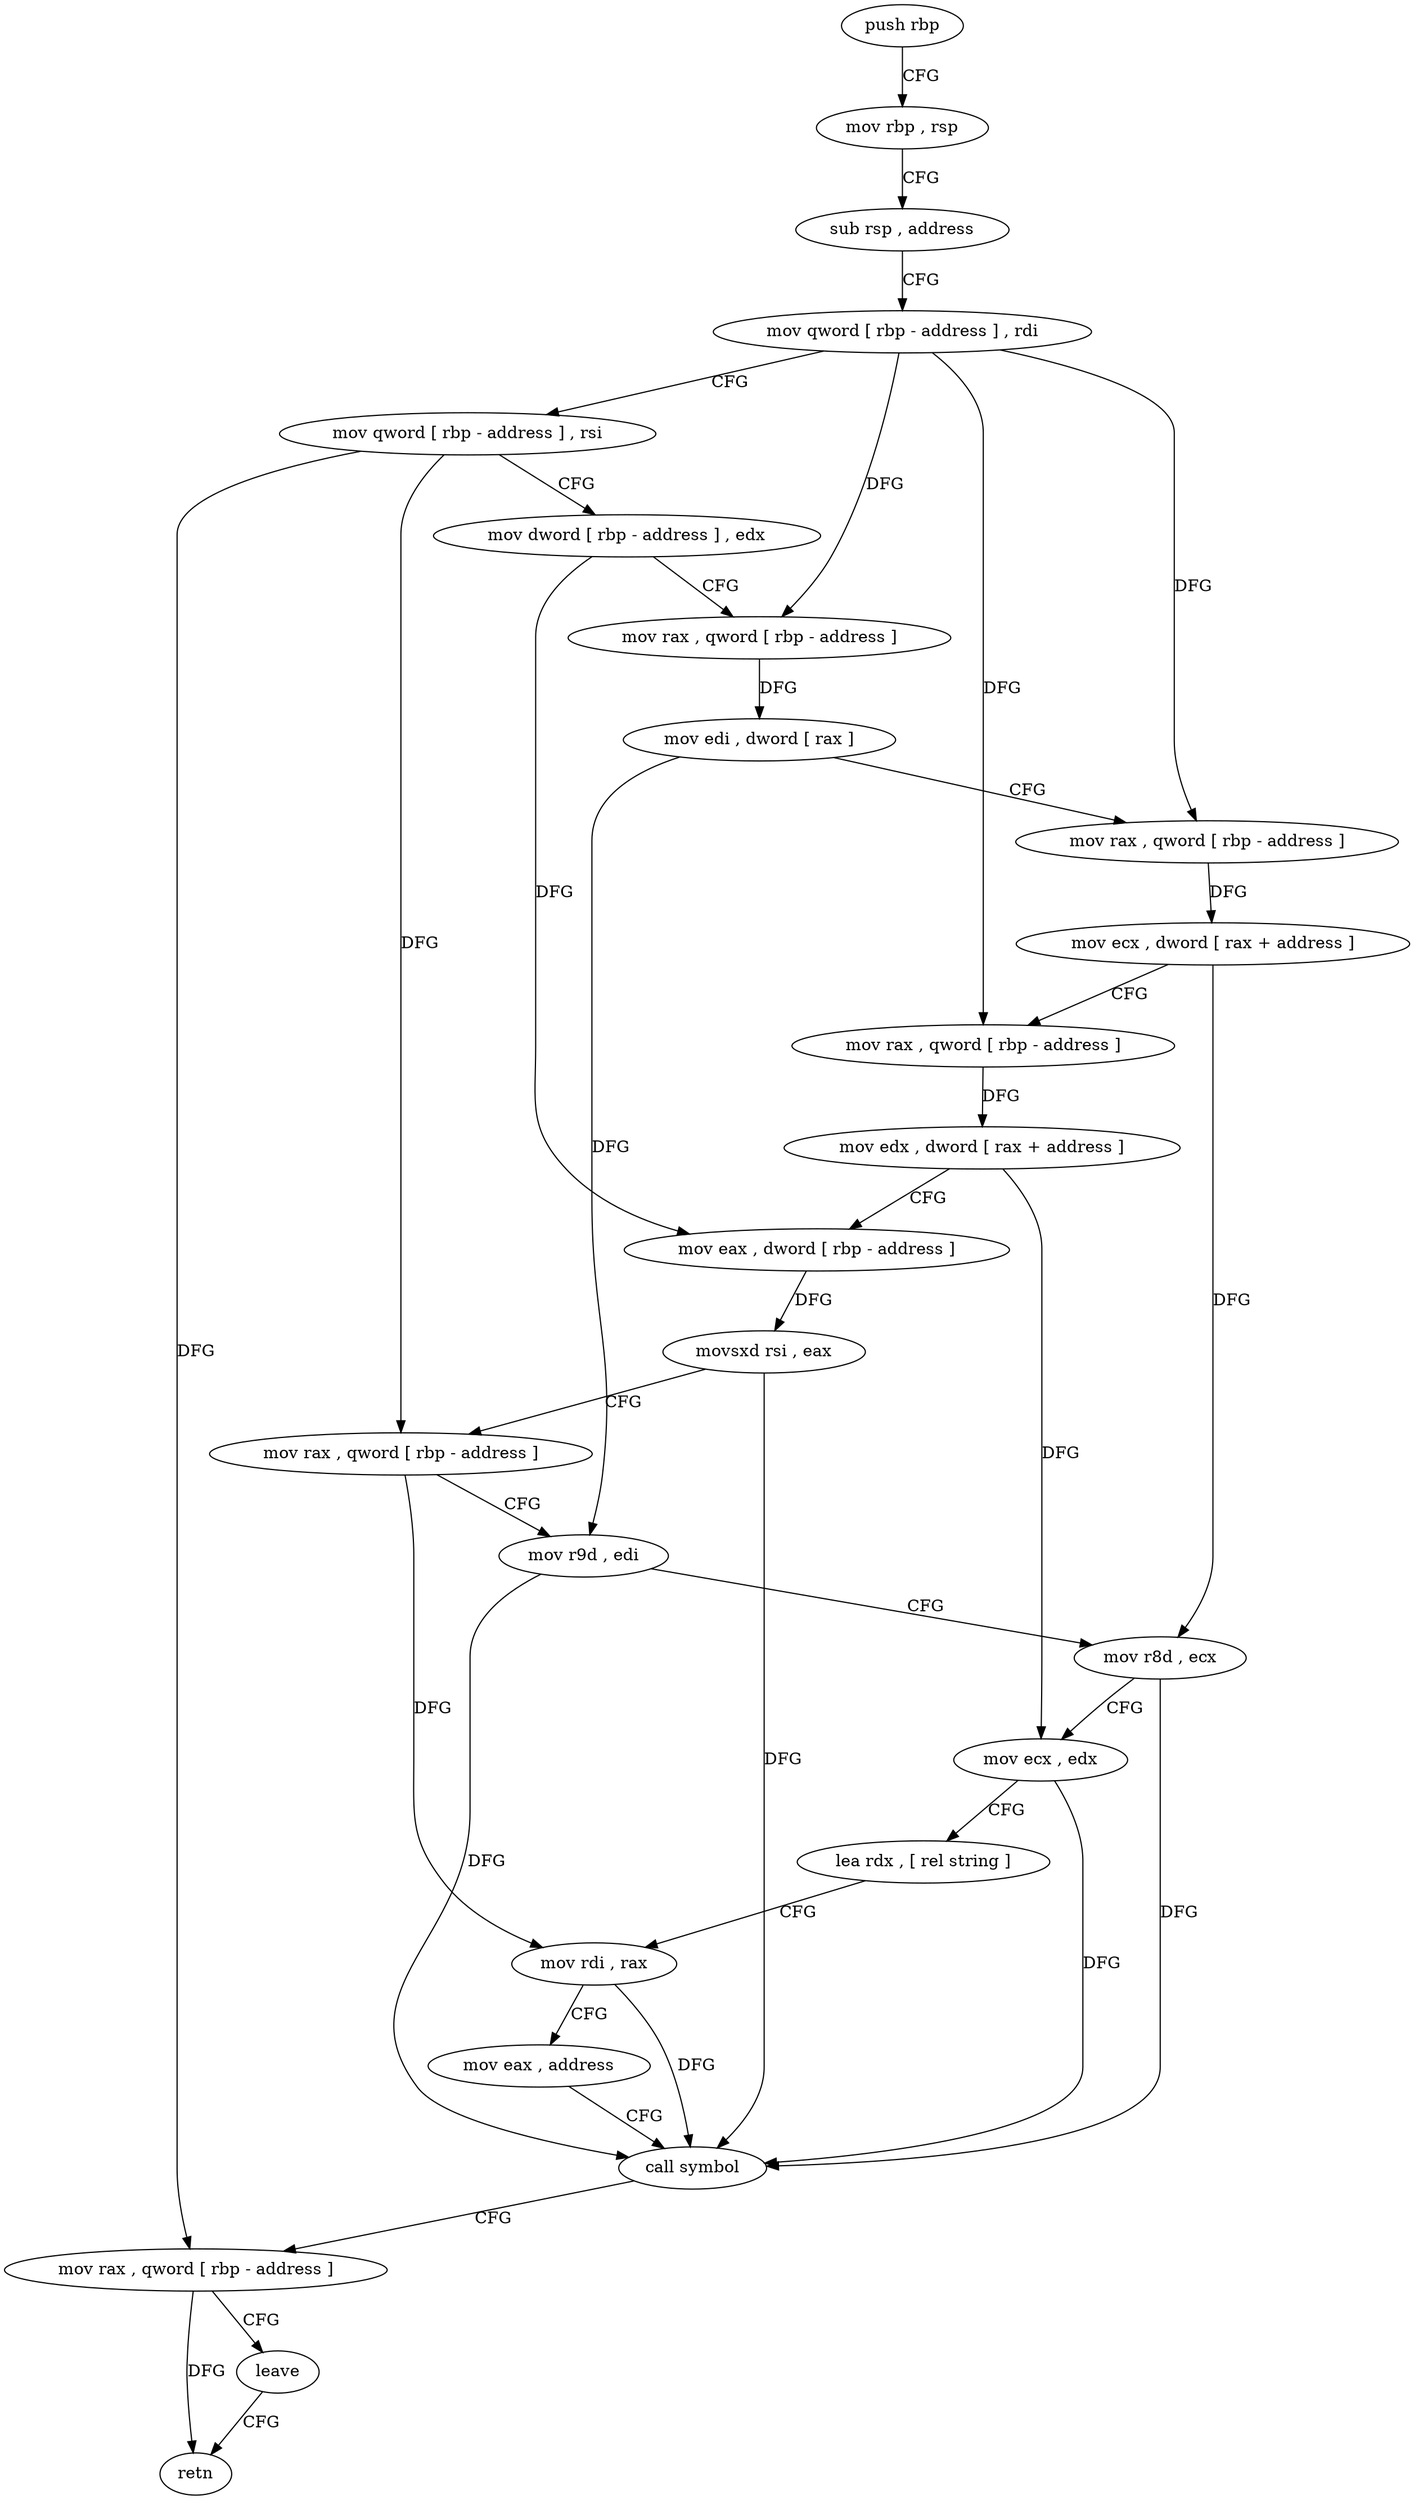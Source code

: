 digraph "func" {
"264430" [label = "push rbp" ]
"264431" [label = "mov rbp , rsp" ]
"264434" [label = "sub rsp , address" ]
"264438" [label = "mov qword [ rbp - address ] , rdi" ]
"264442" [label = "mov qword [ rbp - address ] , rsi" ]
"264446" [label = "mov dword [ rbp - address ] , edx" ]
"264449" [label = "mov rax , qword [ rbp - address ]" ]
"264453" [label = "mov edi , dword [ rax ]" ]
"264455" [label = "mov rax , qword [ rbp - address ]" ]
"264459" [label = "mov ecx , dword [ rax + address ]" ]
"264462" [label = "mov rax , qword [ rbp - address ]" ]
"264466" [label = "mov edx , dword [ rax + address ]" ]
"264469" [label = "mov eax , dword [ rbp - address ]" ]
"264472" [label = "movsxd rsi , eax" ]
"264475" [label = "mov rax , qword [ rbp - address ]" ]
"264479" [label = "mov r9d , edi" ]
"264482" [label = "mov r8d , ecx" ]
"264485" [label = "mov ecx , edx" ]
"264487" [label = "lea rdx , [ rel string ]" ]
"264494" [label = "mov rdi , rax" ]
"264497" [label = "mov eax , address" ]
"264502" [label = "call symbol" ]
"264507" [label = "mov rax , qword [ rbp - address ]" ]
"264511" [label = "leave" ]
"264512" [label = "retn" ]
"264430" -> "264431" [ label = "CFG" ]
"264431" -> "264434" [ label = "CFG" ]
"264434" -> "264438" [ label = "CFG" ]
"264438" -> "264442" [ label = "CFG" ]
"264438" -> "264449" [ label = "DFG" ]
"264438" -> "264455" [ label = "DFG" ]
"264438" -> "264462" [ label = "DFG" ]
"264442" -> "264446" [ label = "CFG" ]
"264442" -> "264475" [ label = "DFG" ]
"264442" -> "264507" [ label = "DFG" ]
"264446" -> "264449" [ label = "CFG" ]
"264446" -> "264469" [ label = "DFG" ]
"264449" -> "264453" [ label = "DFG" ]
"264453" -> "264455" [ label = "CFG" ]
"264453" -> "264479" [ label = "DFG" ]
"264455" -> "264459" [ label = "DFG" ]
"264459" -> "264462" [ label = "CFG" ]
"264459" -> "264482" [ label = "DFG" ]
"264462" -> "264466" [ label = "DFG" ]
"264466" -> "264469" [ label = "CFG" ]
"264466" -> "264485" [ label = "DFG" ]
"264469" -> "264472" [ label = "DFG" ]
"264472" -> "264475" [ label = "CFG" ]
"264472" -> "264502" [ label = "DFG" ]
"264475" -> "264479" [ label = "CFG" ]
"264475" -> "264494" [ label = "DFG" ]
"264479" -> "264482" [ label = "CFG" ]
"264479" -> "264502" [ label = "DFG" ]
"264482" -> "264485" [ label = "CFG" ]
"264482" -> "264502" [ label = "DFG" ]
"264485" -> "264487" [ label = "CFG" ]
"264485" -> "264502" [ label = "DFG" ]
"264487" -> "264494" [ label = "CFG" ]
"264494" -> "264497" [ label = "CFG" ]
"264494" -> "264502" [ label = "DFG" ]
"264497" -> "264502" [ label = "CFG" ]
"264502" -> "264507" [ label = "CFG" ]
"264507" -> "264511" [ label = "CFG" ]
"264507" -> "264512" [ label = "DFG" ]
"264511" -> "264512" [ label = "CFG" ]
}
